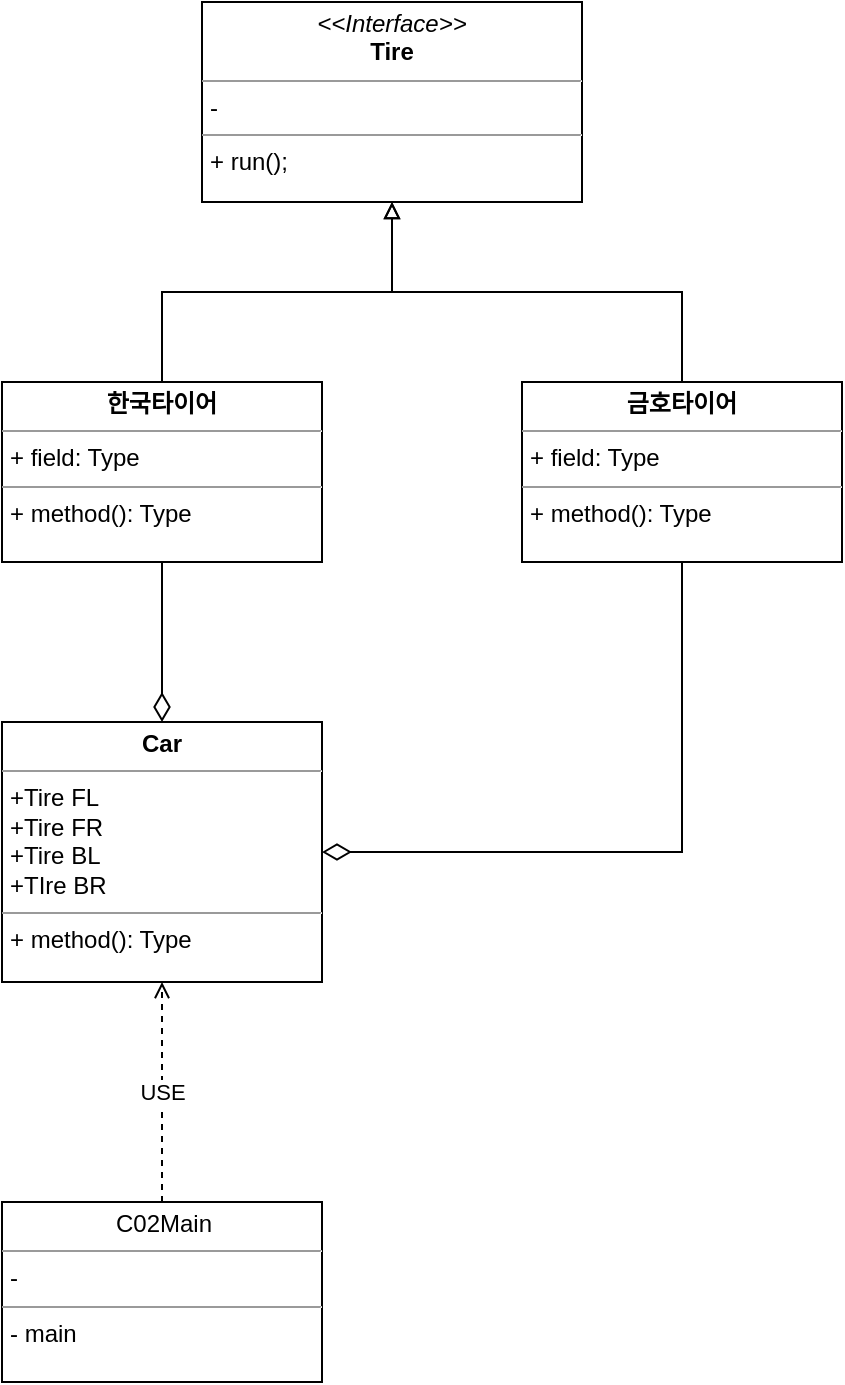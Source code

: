 <mxfile version="20.8.16" type="device"><diagram id="C5RBs43oDa-KdzZeNtuy" name="Page-1"><mxGraphModel dx="1573" dy="571" grid="1" gridSize="10" guides="1" tooltips="1" connect="1" arrows="1" fold="1" page="1" pageScale="1" pageWidth="827" pageHeight="1169" math="0" shadow="0"><root><mxCell id="WIyWlLk6GJQsqaUBKTNV-0"/><mxCell id="WIyWlLk6GJQsqaUBKTNV-1" parent="WIyWlLk6GJQsqaUBKTNV-0"/><mxCell id="wHrslrSs1f9pEtEhG2Vs-0" value="&lt;p style=&quot;margin:0px;margin-top:4px;text-align:center;&quot;&gt;&lt;i&gt;&amp;lt;&amp;lt;Interface&amp;gt;&amp;gt;&lt;/i&gt;&lt;br&gt;&lt;b&gt;Tire&lt;/b&gt;&lt;/p&gt;&lt;hr size=&quot;1&quot;&gt;&lt;p style=&quot;margin:0px;margin-left:4px;&quot;&gt;-&lt;/p&gt;&lt;hr size=&quot;1&quot;&gt;&lt;p style=&quot;margin:0px;margin-left:4px;&quot;&gt;+ run();&lt;br&gt;&lt;/p&gt;" style="verticalAlign=top;align=left;overflow=fill;fontSize=12;fontFamily=Helvetica;html=1;" vertex="1" parent="WIyWlLk6GJQsqaUBKTNV-1"><mxGeometry x="70" y="120" width="190" height="100" as="geometry"/></mxCell><mxCell id="wHrslrSs1f9pEtEhG2Vs-8" value="" style="edgeStyle=orthogonalEdgeStyle;rounded=0;orthogonalLoop=1;jettySize=auto;html=1;endArrow=block;endFill=0;" edge="1" parent="WIyWlLk6GJQsqaUBKTNV-1" source="wHrslrSs1f9pEtEhG2Vs-5" target="wHrslrSs1f9pEtEhG2Vs-0"><mxGeometry relative="1" as="geometry"/></mxCell><mxCell id="wHrslrSs1f9pEtEhG2Vs-5" value="&lt;p style=&quot;margin:0px;margin-top:4px;text-align:center;&quot;&gt;&lt;b&gt;한국타이어&lt;/b&gt;&lt;/p&gt;&lt;hr size=&quot;1&quot;&gt;&lt;p style=&quot;margin:0px;margin-left:4px;&quot;&gt;+ field: Type&lt;/p&gt;&lt;hr size=&quot;1&quot;&gt;&lt;p style=&quot;margin:0px;margin-left:4px;&quot;&gt;+ method(): Type&lt;/p&gt;" style="verticalAlign=top;align=left;overflow=fill;fontSize=12;fontFamily=Helvetica;html=1;" vertex="1" parent="WIyWlLk6GJQsqaUBKTNV-1"><mxGeometry x="-30" y="310" width="160" height="90" as="geometry"/></mxCell><mxCell id="wHrslrSs1f9pEtEhG2Vs-7" value="" style="edgeStyle=orthogonalEdgeStyle;rounded=0;orthogonalLoop=1;jettySize=auto;html=1;endArrow=block;endFill=0;" edge="1" parent="WIyWlLk6GJQsqaUBKTNV-1" source="wHrslrSs1f9pEtEhG2Vs-6" target="wHrslrSs1f9pEtEhG2Vs-0"><mxGeometry relative="1" as="geometry"/></mxCell><mxCell id="wHrslrSs1f9pEtEhG2Vs-6" value="&lt;p style=&quot;margin:0px;margin-top:4px;text-align:center;&quot;&gt;&lt;b&gt;금호타이어&lt;/b&gt;&lt;/p&gt;&lt;hr size=&quot;1&quot;&gt;&lt;p style=&quot;margin:0px;margin-left:4px;&quot;&gt;+ field: Type&lt;/p&gt;&lt;hr size=&quot;1&quot;&gt;&lt;p style=&quot;margin:0px;margin-left:4px;&quot;&gt;+ method(): Type&lt;/p&gt;" style="verticalAlign=top;align=left;overflow=fill;fontSize=12;fontFamily=Helvetica;html=1;" vertex="1" parent="WIyWlLk6GJQsqaUBKTNV-1"><mxGeometry x="230" y="310" width="160" height="90" as="geometry"/></mxCell><mxCell id="wHrslrSs1f9pEtEhG2Vs-12" value="" style="edgeStyle=orthogonalEdgeStyle;rounded=0;orthogonalLoop=1;jettySize=auto;html=1;endArrow=none;endFill=0;startArrow=diamondThin;startFill=0;startSize=12;" edge="1" parent="WIyWlLk6GJQsqaUBKTNV-1" source="wHrslrSs1f9pEtEhG2Vs-9" target="wHrslrSs1f9pEtEhG2Vs-5"><mxGeometry relative="1" as="geometry"/></mxCell><mxCell id="wHrslrSs1f9pEtEhG2Vs-9" value="&lt;p style=&quot;margin:0px;margin-top:4px;text-align:center;&quot;&gt;&lt;b&gt;Car&lt;/b&gt;&lt;/p&gt;&lt;hr size=&quot;1&quot;&gt;&lt;p style=&quot;margin:0px;margin-left:4px;&quot;&gt;+Tire FL&lt;/p&gt;&lt;p style=&quot;margin:0px;margin-left:4px;&quot;&gt;+Tire FR&lt;/p&gt;&lt;p style=&quot;margin:0px;margin-left:4px;&quot;&gt;+Tire BL&lt;/p&gt;&lt;p style=&quot;margin:0px;margin-left:4px;&quot;&gt;+TIre BR&lt;/p&gt;&lt;hr size=&quot;1&quot;&gt;&lt;p style=&quot;margin:0px;margin-left:4px;&quot;&gt;+ method(): Type&lt;/p&gt;" style="verticalAlign=top;align=left;overflow=fill;fontSize=12;fontFamily=Helvetica;html=1;" vertex="1" parent="WIyWlLk6GJQsqaUBKTNV-1"><mxGeometry x="-30" y="480" width="160" height="130" as="geometry"/></mxCell><mxCell id="wHrslrSs1f9pEtEhG2Vs-13" value="" style="edgeStyle=orthogonalEdgeStyle;rounded=0;orthogonalLoop=1;jettySize=auto;html=1;endArrow=none;endFill=0;startArrow=diamondThin;startFill=0;startSize=12;entryX=0.5;entryY=1;entryDx=0;entryDy=0;" edge="1" parent="WIyWlLk6GJQsqaUBKTNV-1" source="wHrslrSs1f9pEtEhG2Vs-9" target="wHrslrSs1f9pEtEhG2Vs-6"><mxGeometry relative="1" as="geometry"><mxPoint x="60" y="490" as="sourcePoint"/><mxPoint x="60" y="410.0" as="targetPoint"/></mxGeometry></mxCell><mxCell id="wHrslrSs1f9pEtEhG2Vs-14" value="&lt;p style=&quot;margin:0px;margin-top:4px;text-align:center;&quot;&gt;&lt;span style=&quot;background-color:#ffffff;padding:0px 0px 0px 2px;&quot;&gt;&lt;/span&gt;C02Main&lt;/p&gt;&lt;hr size=&quot;1&quot;&gt;&lt;p style=&quot;margin:0px;margin-left:4px;&quot;&gt;-&lt;/p&gt;&lt;hr size=&quot;1&quot;&gt;&lt;p style=&quot;margin:0px;margin-left:4px;&quot;&gt;- main&lt;/p&gt;" style="verticalAlign=top;align=left;overflow=fill;fontSize=12;fontFamily=Helvetica;html=1;" vertex="1" parent="WIyWlLk6GJQsqaUBKTNV-1"><mxGeometry x="-30" y="720" width="160" height="90" as="geometry"/></mxCell><mxCell id="wHrslrSs1f9pEtEhG2Vs-16" value="USE" style="endArrow=open;html=1;rounded=0;startSize=12;exitX=0.5;exitY=0;exitDx=0;exitDy=0;dashed=1;endFill=0;" edge="1" parent="WIyWlLk6GJQsqaUBKTNV-1" source="wHrslrSs1f9pEtEhG2Vs-14"><mxGeometry width="50" height="50" relative="1" as="geometry"><mxPoint y="660" as="sourcePoint"/><mxPoint x="50" y="610" as="targetPoint"/></mxGeometry></mxCell></root></mxGraphModel></diagram></mxfile>